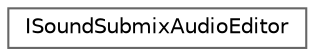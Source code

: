 digraph "Graphical Class Hierarchy"
{
 // INTERACTIVE_SVG=YES
 // LATEX_PDF_SIZE
  bgcolor="transparent";
  edge [fontname=Helvetica,fontsize=10,labelfontname=Helvetica,labelfontsize=10];
  node [fontname=Helvetica,fontsize=10,shape=box,height=0.2,width=0.4];
  rankdir="LR";
  Node0 [id="Node000000",label="ISoundSubmixAudioEditor",height=0.2,width=0.4,color="grey40", fillcolor="white", style="filled",URL="$d4/d15/classISoundSubmixAudioEditor.html",tooltip="Interface for sound submix graph interaction with the AudioEditor module."];
}
